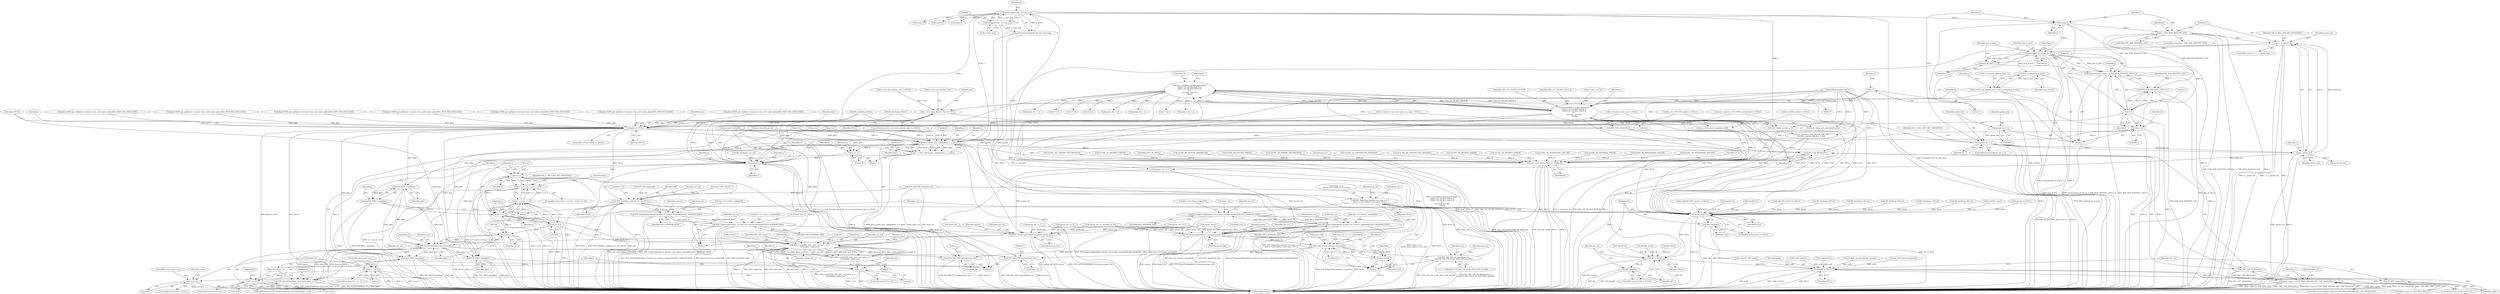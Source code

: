 digraph "0_openssl_ce325c60c74b0fa784f5872404b722e120e5cab0_0@API" {
"1000451" [label="(Call,memcpy(tmp_id_hint, p, i))"];
"1000422" [label="(Call,n2s(p,i))"];
"1000282" [label="(Call,p=(unsigned char *)s->init_msg)"];
"1000284" [label="(Call,(unsigned char *)s->init_msg)"];
"1000438" [label="(Call,i > n - param_len)"];
"1000426" [label="(Call,i > PSK_MAX_IDENTITY_LEN)"];
"1000440" [label="(Call,n - param_len)"];
"1000414" [label="(Call,param_len > n)"];
"1000410" [label="(Call,param_len = 2)"];
"1000182" [label="(Call,n=s->method->ssl_get_message(s,\n\t\tSSL3_ST_CR_KEY_EXCH_A,\n\t\tSSL3_ST_CR_KEY_EXCH_B,\n\t\t-1,\n\t\ts->max_cert_list,\n\t\t&ok))"];
"1000184" [label="(Call,s->method->ssl_get_message(s,\n\t\tSSL3_ST_CR_KEY_EXCH_A,\n\t\tSSL3_ST_CR_KEY_EXCH_B,\n\t\t-1,\n\t\ts->max_cert_list,\n\t\t&ok))"];
"1000128" [label="(MethodParameterIn,SSL *s)"];
"1000188" [label="(Call,-1)"];
"1000455" [label="(Call,memset(tmp_id_hint+i, 0, PSK_MAX_IDENTITY_LEN+1-i))"];
"1000456" [label="(Call,tmp_id_hint+i)"];
"1000462" [label="(Call,1-i)"];
"1000460" [label="(Call,PSK_MAX_IDENTITY_LEN+1-i)"];
"1000503" [label="(Call,p+=i)"];
"1001462" [label="(Call,tls12_check_peer_sigalg(&md, s, p, pkey))"];
"1001460" [label="(Call,rv = tls12_check_peer_sigalg(&md, s, p, pkey))"];
"1001469" [label="(Call,rv == -1)"];
"1001476" [label="(Call,rv == 0)"];
"1001486" [label="(Call,p += 2)"];
"1001505" [label="(Call,n2s(p,i))"];
"1001517" [label="(Call,i != n)"];
"1001516" [label="(Call,(i != n) || (n > j) || (n <= 0))"];
"1001521" [label="(Call,n > j)"];
"1001520" [label="(Call,(n > j) || (n <= 0))"];
"1001524" [label="(Call,n <= 0)"];
"1001626" [label="(Call,RSA_verify(NID_md5_sha1, md_buf, j, p, n,\n\t\t\t\t\t\t\t\tpkey->pkey.rsa))"];
"1001624" [label="(Call,i=RSA_verify(NID_md5_sha1, md_buf, j, p, n,\n\t\t\t\t\t\t\t\tpkey->pkey.rsa))"];
"1001638" [label="(Call,i < 0)"];
"1001650" [label="(Call,i == 0)"];
"1001703" [label="(Call,(int)n)"];
"1001699" [label="(Call,EVP_VerifyFinal(&md_ctx,p,(int)n,pkey))"];
"1001698" [label="(Call,EVP_VerifyFinal(&md_ctx,p,(int)n,pkey) <= 0)"];
"1001747" [label="(Call,EVP_PKEY_free(pkey))"];
"1001749" [label="(Call,EVP_MD_CTX_cleanup(&md_ctx))"];
"1001760" [label="(Call,EVP_PKEY_free(pkey))"];
"1001784" [label="(Call,EVP_MD_CTX_cleanup(&md_ctx))"];
"1001513" [label="(Call,EVP_PKEY_size(pkey))"];
"1001511" [label="(Call,j=EVP_PKEY_size(pkey))"];
"1001540" [label="(Call,SSL_USE_SIGALGS(s))"];
"1001539" [label="(Call,!SSL_USE_SIGALGS(s))"];
"1001533" [label="(Call,pkey->type == EVP_PKEY_RSA && !SSL_USE_SIGALGS(s))"];
"1001755" [label="(Call,ssl3_send_alert(s,SSL3_AL_FATAL,al))"];
"1000485" [label="(Call,BUF_strdup(tmp_id_hint))"];
"1000479" [label="(Call,s->ctx->psk_identity_hint = BUF_strdup(tmp_id_hint))"];
"1000488" [label="(Call,s->ctx->psk_identity_hint == NULL)"];
"1001442" [label="(Call,pkey != NULL)"];
"1001565" [label="(Call,EVP_DigestInit_ex(&md_ctx,(num == 2)\n\t\t\t\t\t?s->ctx->md5:s->ctx->sha1, NULL))"];
"1001583" [label="(Call,EVP_DigestUpdate(&md_ctx,&(s->s3->client_random[0]),SSL3_RANDOM_SIZE))"];
"1001595" [label="(Call,EVP_DigestUpdate(&md_ctx,&(s->s3->server_random[0]),SSL3_RANDOM_SIZE))"];
"1001607" [label="(Call,EVP_DigestUpdate(&md_ctx,param,param_len))"];
"1001612" [label="(Call,EVP_DigestFinal_ex(&md_ctx,q,&size))"];
"1001561" [label="(Call,EVP_MD_CTX_set_flags(&md_ctx,\n\t\t\t\t\tEVP_MD_CTX_FLAG_NON_FIPS_ALLOW))"];
"1001618" [label="(Call,q+=size)"];
"1001763" [label="(Call,rsa != NULL)"];
"1001766" [label="(Call,RSA_free(rsa))"];
"1001769" [label="(Call,dh != NULL)"];
"1001772" [label="(Call,DH_free(dh))"];
"1001779" [label="(Call,ecdh != NULL)"];
"1001782" [label="(Call,EC_KEY_free(ecdh))"];
"1001663" [label="(Call,EVP_VerifyInit_ex(&md_ctx, md, NULL))"];
"1001668" [label="(Call,EVP_VerifyUpdate(&md_ctx,&(s->s3->client_random[0]),SSL3_RANDOM_SIZE))"];
"1001680" [label="(Call,EVP_VerifyUpdate(&md_ctx,&(s->s3->server_random[0]),SSL3_RANDOM_SIZE))"];
"1001692" [label="(Call,EVP_VerifyUpdate(&md_ctx,param,param_len))"];
"1001707" [label="(Literal,0)"];
"1001682" [label="(Identifier,md_ctx)"];
"1001468" [label="(ControlStructure,if (rv == -1))"];
"1001679" [label="(Identifier,SSL3_RANDOM_SIZE)"];
"1000821" [label="(Call,n2s(p,i))"];
"1001773" [label="(Identifier,dh)"];
"1000186" [label="(Identifier,SSL3_ST_CR_KEY_EXCH_A)"];
"1000505" [label="(Identifier,i)"];
"1000182" [label="(Call,n=s->method->ssl_get_message(s,\n\t\tSSL3_ST_CR_KEY_EXCH_A,\n\t\tSSL3_ST_CR_KEY_EXCH_B,\n\t\t-1,\n\t\ts->max_cert_list,\n\t\t&ok))"];
"1001614" [label="(Identifier,md_ctx)"];
"1001486" [label="(Call,p += 2)"];
"1001469" [label="(Call,rv == -1)"];
"1001765" [label="(Identifier,NULL)"];
"1001445" [label="(Block,)"];
"1000791" [label="(Call,al=SSL_AD_UNEXPECTED_MESSAGE)"];
"1001460" [label="(Call,rv = tls12_check_peer_sigalg(&md, s, p, pkey))"];
"1001533" [label="(Call,pkey->type == EVP_PKEY_RSA && !SSL_USE_SIGALGS(s))"];
"1001585" [label="(Identifier,md_ctx)"];
"1001372" [label="(Call,pkey=X509_get_pubkey(s->session->sess_cert->peer_pkeys[SSL_PKEY_RSA_ENC].x509))"];
"1000426" [label="(Call,i > PSK_MAX_IDENTITY_LEN)"];
"1001668" [label="(Call,EVP_VerifyUpdate(&md_ctx,&(s->s3->client_random[0]),SSL3_RANDOM_SIZE))"];
"1001768" [label="(ControlStructure,if (dh != NULL))"];
"1001134" [label="(Call,pkey=X509_get_pubkey(s->session->sess_cert->peer_pkeys[SSL_PKEY_RSA_ENC].x509))"];
"1000507" [label="(Identifier,n)"];
"1001760" [label="(Call,EVP_PKEY_free(pkey))"];
"1001608" [label="(Call,&md_ctx)"];
"1000431" [label="(Identifier,al)"];
"1000955" [label="(Call,(dh=DH_new()) == NULL)"];
"1001702" [label="(Identifier,p)"];
"1000160" [label="(Call,*ecdh = NULL)"];
"1001748" [label="(Identifier,pkey)"];
"1000280" [label="(Call,param=p=(unsigned char *)s->init_msg)"];
"1000494" [label="(Identifier,NULL)"];
"1000191" [label="(Identifier,s)"];
"1001642" [label="(Call,al=SSL_AD_DECRYPT_ERROR)"];
"1001789" [label="(Literal,1)"];
"1001757" [label="(Identifier,SSL3_AL_FATAL)"];
"1000488" [label="(Call,s->ctx->psk_identity_hint == NULL)"];
"1001703" [label="(Call,(int)n)"];
"1001176" [label="(Call,dh=NULL)"];
"1001626" [label="(Call,RSA_verify(NID_md5_sha1, md_buf, j, p, n,\n\t\t\t\t\t\t\t\tpkey->pkey.rsa))"];
"1000464" [label="(Identifier,i)"];
"1001762" [label="(ControlStructure,if (rsa != NULL))"];
"1000895" [label="(Call,BN_bin2bn(p,i,rsa->e))"];
"1001637" [label="(ControlStructure,if (i < 0))"];
"1001583" [label="(Call,EVP_DigestUpdate(&md_ctx,&(s->s3->client_random[0]),SSL3_RANDOM_SIZE))"];
"1000451" [label="(Call,memcpy(tmp_id_hint, p, i))"];
"1000187" [label="(Identifier,SSL3_ST_CR_KEY_EXCH_B)"];
"1001691" [label="(Identifier,SSL3_RANDOM_SIZE)"];
"1000631" [label="(Call,(unsigned int)(p[0]))"];
"1001523" [label="(Identifier,j)"];
"1001532" [label="(ControlStructure,if (pkey->type == EVP_PKEY_RSA && !SSL_USE_SIGALGS(s)))"];
"1001722" [label="(Identifier,alg_a)"];
"1001655" [label="(Identifier,al)"];
"1001606" [label="(Identifier,SSL3_RANDOM_SIZE)"];
"1001783" [label="(Identifier,ecdh)"];
"1001566" [label="(Call,&md_ctx)"];
"1001732" [label="(Call,ssl3_check_cert_and_algorithm(s))"];
"1001545" [label="(Call,j=0)"];
"1001607" [label="(Call,EVP_DigestUpdate(&md_ctx,param,param_len))"];
"1001463" [label="(Call,&md)"];
"1001189" [label="(Call,al=SSL_AD_ILLEGAL_PARAMETER)"];
"1001542" [label="(Block,)"];
"1001509" [label="(Identifier,n)"];
"1000449" [label="(Identifier,param_len)"];
"1001567" [label="(Identifier,md_ctx)"];
"1001584" [label="(Call,&md_ctx)"];
"1001484" [label="(Call,EVP_MD_name(md))"];
"1001758" [label="(Identifier,al)"];
"1001515" [label="(ControlStructure,if ((i != n) || (n > j) || (n <= 0)))"];
"1000401" [label="(Call,al=SSL_AD_DECODE_ERROR)"];
"1000453" [label="(Identifier,p)"];
"1000457" [label="(Identifier,tmp_id_hint)"];
"1001098" [label="(Call,BN_bin2bn(p,i,NULL))"];
"1000720" [label="(Call,p+=i)"];
"1001699" [label="(Call,EVP_VerifyFinal(&md_ctx,p,(int)n,pkey))"];
"1001471" [label="(Call,-1)"];
"1001778" [label="(ControlStructure,if (ecdh != NULL))"];
"1000813" [label="(Call,param_len > n)"];
"1000977" [label="(Call,n2s(p,i))"];
"1000419" [label="(Identifier,SSL_F_SSL3_GET_KEY_EXCHANGE)"];
"1000711" [label="(Call,BN_bin2bn(p,i,NULL))"];
"1001448" [label="(Identifier,s)"];
"1001519" [label="(Identifier,n)"];
"1000440" [label="(Call,n - param_len)"];
"1000799" [label="(Call,(rsa=RSA_new()) == NULL)"];
"1001781" [label="(Identifier,NULL)"];
"1001594" [label="(Identifier,SSL3_RANDOM_SIZE)"];
"1001536" [label="(Identifier,pkey)"];
"1001560" [label="(Block,)"];
"1001771" [label="(Identifier,NULL)"];
"1000193" [label="(Call,&ok)"];
"1001518" [label="(Identifier,i)"];
"1001301" [label="(Call,al=SSL_AD_EXPORT_RESTRICTION)"];
"1001598" [label="(Call,&(s->s3->server_random[0]))"];
"1000415" [label="(Identifier,param_len)"];
"1001546" [label="(Identifier,j)"];
"1001663" [label="(Call,EVP_VerifyInit_ex(&md_ctx, md, NULL))"];
"1001629" [label="(Identifier,j)"];
"1001775" [label="(Identifier,bn_ctx)"];
"1000603" [label="(Call,BN_bin2bn(p,i,NULL))"];
"1000413" [label="(ControlStructure,if (param_len > n))"];
"1001562" [label="(Call,&md_ctx)"];
"1001639" [label="(Identifier,i)"];
"1001759" [label="(JumpTarget,err:)"];
"1001525" [label="(Identifier,n)"];
"1001107" [label="(Call,p+=i)"];
"1000886" [label="(Call,param_len += i)"];
"1001548" [label="(Call,q=md_buf)"];
"1001434" [label="(Call,al=SSL_AD_UNEXPECTED_MESSAGE)"];
"1001505" [label="(Call,n2s(p,i))"];
"1001480" [label="(ControlStructure,goto f_err;)"];
"1000491" [label="(Identifier,s)"];
"1001612" [label="(Call,EVP_DigestFinal_ex(&md_ctx,q,&size))"];
"1000489" [label="(Call,s->ctx->psk_identity_hint)"];
"1001521" [label="(Call,n > j)"];
"1000462" [label="(Call,1-i)"];
"1000480" [label="(Call,s->ctx->psk_identity_hint)"];
"1001000" [label="(Call,BN_bin2bn(p,i,NULL))"];
"1000414" [label="(Call,param_len > n)"];
"1001696" [label="(Identifier,param_len)"];
"1001049" [label="(Call,BN_bin2bn(p,i,NULL))"];
"1001417" [label="(Call,ecdh=NULL)"];
"1000497" [label="(Identifier,al)"];
"1000428" [label="(Identifier,PSK_MAX_IDENTITY_LEN)"];
"1001625" [label="(Identifier,i)"];
"1001465" [label="(Identifier,s)"];
"1000387" [label="(Call,param_len=0)"];
"1000552" [label="(Call,BN_bin2bn(p,i,NULL))"];
"1000459" [label="(Literal,0)"];
"1001229" [label="(Call,tls1_check_curve(s, p, 3))"];
"1001467" [label="(Identifier,pkey)"];
"1000411" [label="(Identifier,param_len)"];
"1001524" [label="(Call,n <= 0)"];
"1000700" [label="(Call,param_len += i)"];
"1001506" [label="(Identifier,p)"];
"1000283" [label="(Identifier,p)"];
"1000188" [label="(Call,-1)"];
"1001466" [label="(Identifier,p)"];
"1000156" [label="(Call,*dh=NULL)"];
"1000461" [label="(Identifier,PSK_MAX_IDENTITY_LEN)"];
"1000458" [label="(Identifier,i)"];
"1001541" [label="(Identifier,s)"];
"1001710" [label="(Identifier,al)"];
"1001763" [label="(Call,rsa != NULL)"];
"1001618" [label="(Call,q+=size)"];
"1001785" [label="(Call,&md_ctx)"];
"1000234" [label="(Call,al = SSL_AD_UNEXPECTED_MESSAGE)"];
"1001568" [label="(Call,(num == 2)\n\t\t\t\t\t?s->ctx->md5:s->ctx->sha1)"];
"1001271" [label="(Call,EC_KEY_set_group(ecdh, ngroup))"];
"1000184" [label="(Call,s->method->ssl_get_message(s,\n\t\tSSL3_ST_CR_KEY_EXCH_A,\n\t\tSSL3_ST_CR_KEY_EXCH_B,\n\t\t-1,\n\t\ts->max_cert_list,\n\t\t&ok))"];
"1000527" [label="(Call,n2s(p,i))"];
"1001628" [label="(Identifier,md_buf)"];
"1001700" [label="(Call,&md_ctx)"];
"1001482" [label="(Identifier,stderr)"];
"1000760" [label="(Call,pkey=X509_get_pubkey(s->session->sess_cert->peer_pkeys[SSL_PKEY_DSA_SIGN].x509))"];
"1001442" [label="(Call,pkey != NULL)"];
"1000445" [label="(Identifier,SSL_F_SSL3_GET_KEY_EXCHANGE)"];
"1000504" [label="(Identifier,p)"];
"1001782" [label="(Call,EC_KEY_free(ecdh))"];
"1001517" [label="(Call,i != n)"];
"1000455" [label="(Call,memset(tmp_id_hint+i, 0, PSK_MAX_IDENTITY_LEN+1-i))"];
"1001650" [label="(Call,i == 0)"];
"1001529" [label="(Identifier,SSL_F_SSL3_GET_KEY_EXCHANGE)"];
"1001666" [label="(Identifier,md)"];
"1000412" [label="(Literal,2)"];
"1001681" [label="(Call,&md_ctx)"];
"1000956" [label="(Call,dh=DH_new())"];
"1001669" [label="(Call,&md_ctx)"];
"1001520" [label="(Call,(n > j) || (n <= 0))"];
"1000437" [label="(ControlStructure,if (i > n - param_len))"];
"1001694" [label="(Identifier,md_ctx)"];
"1001444" [label="(Identifier,NULL)"];
"1001490" [label="(Identifier,n)"];
"1000660" [label="(Call,BN_bin2bn(p,i,NULL))"];
"1001539" [label="(Call,!SSL_USE_SIGALGS(s))"];
"1001750" [label="(Call,&md_ctx)"];
"1001767" [label="(Identifier,rsa)"];
"1001693" [label="(Call,&md_ctx)"];
"1001443" [label="(Identifier,pkey)"];
"1001772" [label="(Call,DH_free(dh))"];
"1001761" [label="(Identifier,pkey)"];
"1000282" [label="(Call,p=(unsigned char *)s->init_msg)"];
"1000463" [label="(Literal,1)"];
"1000129" [label="(Block,)"];
"1001362" [label="(Call,p+=encoded_pt_len)"];
"1001473" [label="(ControlStructure,goto err;)"];
"1001662" [label="(Block,)"];
"1001313" [label="(Call,(srvr_ecpoint = EC_POINT_new(group)) == NULL)"];
"1001356" [label="(Call,param_len += encoded_pt_len)"];
"1001739" [label="(Call,n != 0)"];
"1001478" [label="(Literal,0)"];
"1001667" [label="(Identifier,NULL)"];
"1001452" [label="(Call,2 > n)"];
"1001695" [label="(Identifier,param)"];
"1001619" [label="(Identifier,q)"];
"1000469" [label="(Identifier,s)"];
"1001770" [label="(Identifier,dh)"];
"1001747" [label="(Call,EVP_PKEY_free(pkey))"];
"1000466" [label="(Call,s->ctx->psk_identity_hint != NULL)"];
"1001755" [label="(Call,ssl3_send_alert(s,SSL3_AL_FATAL,al))"];
"1000190" [label="(Call,s->max_cert_list)"];
"1001622" [label="(Identifier,j)"];
"1000506" [label="(Call,n-=param_len)"];
"1001769" [label="(Call,dh != NULL)"];
"1001595" [label="(Call,EVP_DigestUpdate(&md_ctx,&(s->s3->server_random[0]),SSL3_RANDOM_SIZE))"];
"1000800" [label="(Call,rsa=RSA_new())"];
"1000485" [label="(Call,BUF_strdup(tmp_id_hint))"];
"1000183" [label="(Identifier,n)"];
"1000427" [label="(Identifier,i)"];
"1001511" [label="(Call,j=EVP_PKEY_size(pkey))"];
"1001153" [label="(Call,pkey=X509_get_pubkey(s->session->sess_cert->peer_pkeys[SSL_PKEY_DSA_SIGN].x509))"];
"1000728" [label="(Call,srp_verify_server_param(s, &al))"];
"1001640" [label="(Literal,0)"];
"1000448" [label="(Call,param_len += i)"];
"1000199" [label="(Call,(int)n)"];
"1001698" [label="(Call,EVP_VerifyFinal(&md_ctx,p,(int)n,pkey) <= 0)"];
"1001665" [label="(Identifier,md_ctx)"];
"1001683" [label="(Call,&(s->s3->server_random[0]))"];
"1001643" [label="(Identifier,al)"];
"1000519" [label="(Call,param_len > n)"];
"1001261" [label="(Call,ngroup == NULL)"];
"1001670" [label="(Identifier,md_ctx)"];
"1000284" [label="(Call,(unsigned char *)s->init_msg)"];
"1001514" [label="(Identifier,pkey)"];
"1000487" [label="(ControlStructure,if (s->ctx->psk_identity_hint == NULL))"];
"1001654" [label="(Call,al=SSL_AD_DECRYPT_ERROR)"];
"1001709" [label="(Call,al=SSL_AD_DECRYPT_ERROR)"];
"1000916" [label="(Call,pkey=X509_get_pubkey(s->session->sess_cert->peer_pkeys[SSL_PKEY_RSA_ENC].x509))"];
"1000425" [label="(ControlStructure,if (i > PSK_MAX_IDENTITY_LEN))"];
"1000439" [label="(Identifier,i)"];
"1000442" [label="(Identifier,param_len)"];
"1001447" [label="(Call,SSL_USE_SIGALGS(s))"];
"1001219" [label="(Call,param_len > n)"];
"1001631" [label="(Identifier,n)"];
"1001508" [label="(Call,n-=2)"];
"1001497" [label="(Call,2 > n)"];
"1001613" [label="(Call,&md_ctx)"];
"1001609" [label="(Identifier,md_ctx)"];
"1001123" [label="(Call,al=SSL_AD_HANDSHAKE_FAILURE)"];
"1001565" [label="(Call,EVP_DigestInit_ex(&md_ctx,(num == 2)\n\t\t\t\t\t?s->ctx->md5:s->ctx->sha1, NULL))"];
"1000454" [label="(Identifier,i)"];
"1001784" [label="(Call,EVP_MD_CTX_cleanup(&md_ctx))"];
"1001597" [label="(Identifier,md_ctx)"];
"1000423" [label="(Identifier,p)"];
"1001487" [label="(Identifier,p)"];
"1001561" [label="(Call,EVP_MD_CTX_set_flags(&md_ctx,\n\t\t\t\t\tEVP_MD_CTX_FLAG_NON_FIPS_ALLOW))"];
"1001534" [label="(Call,pkey->type == EVP_PKEY_RSA)"];
"1001632" [label="(Call,pkey->pkey.rsa)"];
"1001449" [label="(Block,)"];
"1001493" [label="(Call,md = EVP_sha1())"];
"1001115" [label="(Call,ssl_security(s, SSL_SECOP_TMP_DH,\n\t\t\t\t\t\tDH_security_bits(dh), 0, dh))"];
"1000424" [label="(Identifier,i)"];
"1001249" [label="(Call,al=SSL_AD_INTERNAL_ERROR)"];
"1000408" [label="(Block,)"];
"1000189" [label="(Literal,1)"];
"1001615" [label="(Identifier,q)"];
"1001284" [label="(Call,EC_KEY_get0_group(ecdh))"];
"1000290" [label="(Call,s->session->sess_cert != NULL)"];
"1001620" [label="(Identifier,size)"];
"1001706" [label="(Identifier,pkey)"];
"1001651" [label="(Identifier,i)"];
"1001786" [label="(Identifier,md_ctx)"];
"1001611" [label="(Identifier,param_len)"];
"1001522" [label="(Identifier,n)"];
"1001649" [label="(ControlStructure,if (i == 0))"];
"1001319" [label="(Call,(bn_ctx = BN_CTX_new()) == NULL)"];
"1000410" [label="(Call,param_len = 2)"];
"1001621" [label="(Call,j+=size)"];
"1001753" [label="(Literal,1)"];
"1001488" [label="(Literal,2)"];
"1001526" [label="(Literal,0)"];
"1001512" [label="(Identifier,j)"];
"1001441" [label="(ControlStructure,if (pkey != NULL))"];
"1001627" [label="(Identifier,NID_md5_sha1)"];
"1001205" [label="(Call,(ecdh=EC_KEY_new()) == NULL)"];
"1001624" [label="(Call,i=RSA_verify(NID_md5_sha1, md_buf, j, p, n,\n\t\t\t\t\t\t\t\tpkey->pkey.rsa))"];
"1001564" [label="(Identifier,EVP_MD_CTX_FLAG_NON_FIPS_ALLOW)"];
"1001630" [label="(Identifier,p)"];
"1001540" [label="(Call,SSL_USE_SIGALGS(s))"];
"1001596" [label="(Call,&md_ctx)"];
"1001790" [label="(MethodReturn,int)"];
"1001206" [label="(Call,ecdh=EC_KEY_new())"];
"1000422" [label="(Call,n2s(p,i))"];
"1000286" [label="(Call,s->init_msg)"];
"1000460" [label="(Call,PSK_MAX_IDENTITY_LEN+1-i)"];
"1001507" [label="(Identifier,i)"];
"1000185" [label="(Identifier,s)"];
"1001671" [label="(Call,&(s->s3->client_random[0]))"];
"1001638" [label="(Call,i < 0)"];
"1000945" [label="(Call,rsa=NULL)"];
"1001749" [label="(Call,EVP_MD_CTX_cleanup(&md_ctx))"];
"1000416" [label="(Identifier,n)"];
"1000503" [label="(Call,p+=i)"];
"1001705" [label="(Identifier,n)"];
"1001780" [label="(Identifier,ecdh)"];
"1000479" [label="(Call,s->ctx->psk_identity_hint = BUF_strdup(tmp_id_hint))"];
"1001701" [label="(Identifier,md_ctx)"];
"1000496" [label="(Call,al=SSL_AD_HANDSHAKE_FAILURE)"];
"1000741" [label="(Call,pkey=X509_get_pubkey(s->session->sess_cert->peer_pkeys[SSL_PKEY_RSA_ENC].x509))"];
"1001652" [label="(Literal,0)"];
"1001462" [label="(Call,tls12_check_peer_sigalg(&md, s, p, pkey))"];
"1000441" [label="(Identifier,n)"];
"1000152" [label="(Call,*rsa=NULL)"];
"1001089" [label="(Call,param_len += i)"];
"1001697" [label="(ControlStructure,if (EVP_VerifyFinal(&md_ctx,p,(int)n,pkey) <= 0))"];
"1001582" [label="(Identifier,NULL)"];
"1001692" [label="(Call,EVP_VerifyUpdate(&md_ctx,param,param_len))"];
"1001470" [label="(Identifier,rv)"];
"1001751" [label="(Identifier,md_ctx)"];
"1000456" [label="(Call,tmp_id_hint+i)"];
"1000452" [label="(Identifier,tmp_id_hint)"];
"1000906" [label="(Call,p+=i)"];
"1001764" [label="(Identifier,rsa)"];
"1001586" [label="(Call,&(s->s3->client_random[0]))"];
"1001779" [label="(Call,ecdh != NULL)"];
"1001513" [label="(Call,EVP_PKEY_size(pkey))"];
"1000430" [label="(Call,al=SSL_AD_HANDSHAKE_FAILURE)"];
"1001475" [label="(ControlStructure,if (rv == 0))"];
"1000128" [label="(MethodParameterIn,SSL *s)"];
"1001766" [label="(Call,RSA_free(rsa))"];
"1000179" [label="(Call,EVP_MD_CTX_init(&md_ctx))"];
"1001477" [label="(Identifier,rv)"];
"1000969" [label="(Call,param_len > n)"];
"1000144" [label="(Call,*pkey=NULL)"];
"1001461" [label="(Identifier,rv)"];
"1001610" [label="(Identifier,param)"];
"1000486" [label="(Identifier,tmp_id_hint)"];
"1001476" [label="(Call,rv == 0)"];
"1001680" [label="(Call,EVP_VerifyUpdate(&md_ctx,&(s->s3->server_random[0]),SSL3_RANDOM_SIZE))"];
"1000197" [label="(Identifier,ok)"];
"1001756" [label="(Identifier,s)"];
"1001391" [label="(Call,pkey=X509_get_pubkey(s->session->sess_cert->peer_pkeys[SSL_PKEY_ECC].x509))"];
"1000299" [label="(Call,s->session->sess_cert->peer_rsa_tmp != NULL)"];
"1001664" [label="(Call,&md_ctx)"];
"1000438" [label="(Call,i > n - param_len)"];
"1001516" [label="(Call,(i != n) || (n > j) || (n <= 0))"];
"1001616" [label="(Call,&size)"];
"1000451" -> "1000408"  [label="AST: "];
"1000451" -> "1000454"  [label="CFG: "];
"1000452" -> "1000451"  [label="AST: "];
"1000453" -> "1000451"  [label="AST: "];
"1000454" -> "1000451"  [label="AST: "];
"1000457" -> "1000451"  [label="CFG: "];
"1000451" -> "1001790"  [label="DDG: p"];
"1000451" -> "1001790"  [label="DDG: memcpy(tmp_id_hint, p, i)"];
"1000422" -> "1000451"  [label="DDG: p"];
"1000438" -> "1000451"  [label="DDG: i"];
"1000451" -> "1000455"  [label="DDG: tmp_id_hint"];
"1000451" -> "1000455"  [label="DDG: i"];
"1000451" -> "1000456"  [label="DDG: tmp_id_hint"];
"1000451" -> "1000456"  [label="DDG: i"];
"1000451" -> "1000462"  [label="DDG: i"];
"1000451" -> "1000485"  [label="DDG: tmp_id_hint"];
"1000451" -> "1000503"  [label="DDG: p"];
"1000422" -> "1000408"  [label="AST: "];
"1000422" -> "1000424"  [label="CFG: "];
"1000423" -> "1000422"  [label="AST: "];
"1000424" -> "1000422"  [label="AST: "];
"1000427" -> "1000422"  [label="CFG: "];
"1000422" -> "1001790"  [label="DDG: p"];
"1000422" -> "1001790"  [label="DDG: n2s(p,i)"];
"1000282" -> "1000422"  [label="DDG: p"];
"1000422" -> "1000426"  [label="DDG: i"];
"1000282" -> "1000280"  [label="AST: "];
"1000282" -> "1000284"  [label="CFG: "];
"1000283" -> "1000282"  [label="AST: "];
"1000284" -> "1000282"  [label="AST: "];
"1000280" -> "1000282"  [label="CFG: "];
"1000282" -> "1001790"  [label="DDG: (unsigned char *)s->init_msg"];
"1000282" -> "1001790"  [label="DDG: p"];
"1000282" -> "1000280"  [label="DDG: p"];
"1000284" -> "1000282"  [label="DDG: s->init_msg"];
"1000282" -> "1000527"  [label="DDG: p"];
"1000282" -> "1000821"  [label="DDG: p"];
"1000282" -> "1000977"  [label="DDG: p"];
"1000282" -> "1001229"  [label="DDG: p"];
"1000282" -> "1001462"  [label="DDG: p"];
"1000282" -> "1001505"  [label="DDG: p"];
"1000284" -> "1000286"  [label="CFG: "];
"1000285" -> "1000284"  [label="AST: "];
"1000286" -> "1000284"  [label="AST: "];
"1000284" -> "1001790"  [label="DDG: s->init_msg"];
"1000284" -> "1000280"  [label="DDG: s->init_msg"];
"1000438" -> "1000437"  [label="AST: "];
"1000438" -> "1000440"  [label="CFG: "];
"1000439" -> "1000438"  [label="AST: "];
"1000440" -> "1000438"  [label="AST: "];
"1000445" -> "1000438"  [label="CFG: "];
"1000449" -> "1000438"  [label="CFG: "];
"1000438" -> "1001790"  [label="DDG: n - param_len"];
"1000438" -> "1001790"  [label="DDG: i > n - param_len"];
"1000438" -> "1001790"  [label="DDG: i"];
"1000426" -> "1000438"  [label="DDG: i"];
"1000440" -> "1000438"  [label="DDG: n"];
"1000440" -> "1000438"  [label="DDG: param_len"];
"1000438" -> "1000448"  [label="DDG: i"];
"1000426" -> "1000425"  [label="AST: "];
"1000426" -> "1000428"  [label="CFG: "];
"1000427" -> "1000426"  [label="AST: "];
"1000428" -> "1000426"  [label="AST: "];
"1000431" -> "1000426"  [label="CFG: "];
"1000439" -> "1000426"  [label="CFG: "];
"1000426" -> "1001790"  [label="DDG: PSK_MAX_IDENTITY_LEN"];
"1000426" -> "1001790"  [label="DDG: i"];
"1000426" -> "1001790"  [label="DDG: i > PSK_MAX_IDENTITY_LEN"];
"1000426" -> "1000455"  [label="DDG: PSK_MAX_IDENTITY_LEN"];
"1000426" -> "1000460"  [label="DDG: PSK_MAX_IDENTITY_LEN"];
"1000440" -> "1000442"  [label="CFG: "];
"1000441" -> "1000440"  [label="AST: "];
"1000442" -> "1000440"  [label="AST: "];
"1000440" -> "1001790"  [label="DDG: param_len"];
"1000440" -> "1001790"  [label="DDG: n"];
"1000414" -> "1000440"  [label="DDG: n"];
"1000414" -> "1000440"  [label="DDG: param_len"];
"1000440" -> "1000448"  [label="DDG: param_len"];
"1000440" -> "1000506"  [label="DDG: n"];
"1000414" -> "1000413"  [label="AST: "];
"1000414" -> "1000416"  [label="CFG: "];
"1000415" -> "1000414"  [label="AST: "];
"1000416" -> "1000414"  [label="AST: "];
"1000419" -> "1000414"  [label="CFG: "];
"1000423" -> "1000414"  [label="CFG: "];
"1000414" -> "1001790"  [label="DDG: param_len > n"];
"1000414" -> "1001790"  [label="DDG: n"];
"1000414" -> "1001790"  [label="DDG: param_len"];
"1000410" -> "1000414"  [label="DDG: param_len"];
"1000182" -> "1000414"  [label="DDG: n"];
"1000410" -> "1000408"  [label="AST: "];
"1000410" -> "1000412"  [label="CFG: "];
"1000411" -> "1000410"  [label="AST: "];
"1000412" -> "1000410"  [label="AST: "];
"1000415" -> "1000410"  [label="CFG: "];
"1000182" -> "1000129"  [label="AST: "];
"1000182" -> "1000184"  [label="CFG: "];
"1000183" -> "1000182"  [label="AST: "];
"1000184" -> "1000182"  [label="AST: "];
"1000197" -> "1000182"  [label="CFG: "];
"1000182" -> "1001790"  [label="DDG: s->method->ssl_get_message(s,\n\t\tSSL3_ST_CR_KEY_EXCH_A,\n\t\tSSL3_ST_CR_KEY_EXCH_B,\n\t\t-1,\n\t\ts->max_cert_list,\n\t\t&ok)"];
"1000182" -> "1001790"  [label="DDG: n"];
"1000184" -> "1000182"  [label="DDG: SSL3_ST_CR_KEY_EXCH_B"];
"1000184" -> "1000182"  [label="DDG: SSL3_ST_CR_KEY_EXCH_A"];
"1000184" -> "1000182"  [label="DDG: s"];
"1000184" -> "1000182"  [label="DDG: -1"];
"1000184" -> "1000182"  [label="DDG: s->max_cert_list"];
"1000184" -> "1000182"  [label="DDG: &ok"];
"1000182" -> "1000199"  [label="DDG: n"];
"1000182" -> "1000519"  [label="DDG: n"];
"1000182" -> "1000813"  [label="DDG: n"];
"1000182" -> "1000969"  [label="DDG: n"];
"1000182" -> "1001219"  [label="DDG: n"];
"1000182" -> "1001452"  [label="DDG: n"];
"1000182" -> "1001497"  [label="DDG: n"];
"1000182" -> "1001739"  [label="DDG: n"];
"1000184" -> "1000193"  [label="CFG: "];
"1000185" -> "1000184"  [label="AST: "];
"1000186" -> "1000184"  [label="AST: "];
"1000187" -> "1000184"  [label="AST: "];
"1000188" -> "1000184"  [label="AST: "];
"1000190" -> "1000184"  [label="AST: "];
"1000193" -> "1000184"  [label="AST: "];
"1000184" -> "1001790"  [label="DDG: -1"];
"1000184" -> "1001790"  [label="DDG: SSL3_ST_CR_KEY_EXCH_A"];
"1000184" -> "1001790"  [label="DDG: SSL3_ST_CR_KEY_EXCH_B"];
"1000184" -> "1001790"  [label="DDG: s"];
"1000184" -> "1001790"  [label="DDG: s->max_cert_list"];
"1000184" -> "1001790"  [label="DDG: &ok"];
"1000128" -> "1000184"  [label="DDG: s"];
"1000188" -> "1000184"  [label="DDG: 1"];
"1000184" -> "1000728"  [label="DDG: s"];
"1000184" -> "1001115"  [label="DDG: s"];
"1000184" -> "1001229"  [label="DDG: s"];
"1000184" -> "1001447"  [label="DDG: s"];
"1000184" -> "1001732"  [label="DDG: s"];
"1000184" -> "1001755"  [label="DDG: s"];
"1000128" -> "1000127"  [label="AST: "];
"1000128" -> "1001790"  [label="DDG: s"];
"1000128" -> "1000728"  [label="DDG: s"];
"1000128" -> "1001115"  [label="DDG: s"];
"1000128" -> "1001229"  [label="DDG: s"];
"1000128" -> "1001447"  [label="DDG: s"];
"1000128" -> "1001462"  [label="DDG: s"];
"1000128" -> "1001540"  [label="DDG: s"];
"1000128" -> "1001732"  [label="DDG: s"];
"1000128" -> "1001755"  [label="DDG: s"];
"1000188" -> "1000189"  [label="CFG: "];
"1000189" -> "1000188"  [label="AST: "];
"1000191" -> "1000188"  [label="CFG: "];
"1000455" -> "1000408"  [label="AST: "];
"1000455" -> "1000460"  [label="CFG: "];
"1000456" -> "1000455"  [label="AST: "];
"1000459" -> "1000455"  [label="AST: "];
"1000460" -> "1000455"  [label="AST: "];
"1000469" -> "1000455"  [label="CFG: "];
"1000455" -> "1001790"  [label="DDG: memset(tmp_id_hint+i, 0, PSK_MAX_IDENTITY_LEN+1-i)"];
"1000455" -> "1001790"  [label="DDG: PSK_MAX_IDENTITY_LEN+1-i"];
"1000455" -> "1001790"  [label="DDG: tmp_id_hint+i"];
"1000462" -> "1000455"  [label="DDG: 1"];
"1000462" -> "1000455"  [label="DDG: i"];
"1000456" -> "1000458"  [label="CFG: "];
"1000457" -> "1000456"  [label="AST: "];
"1000458" -> "1000456"  [label="AST: "];
"1000459" -> "1000456"  [label="CFG: "];
"1000462" -> "1000460"  [label="AST: "];
"1000462" -> "1000464"  [label="CFG: "];
"1000463" -> "1000462"  [label="AST: "];
"1000464" -> "1000462"  [label="AST: "];
"1000460" -> "1000462"  [label="CFG: "];
"1000462" -> "1001790"  [label="DDG: i"];
"1000462" -> "1000460"  [label="DDG: 1"];
"1000462" -> "1000460"  [label="DDG: i"];
"1000462" -> "1000503"  [label="DDG: i"];
"1000462" -> "1001505"  [label="DDG: i"];
"1000461" -> "1000460"  [label="AST: "];
"1000460" -> "1001790"  [label="DDG: PSK_MAX_IDENTITY_LEN"];
"1000460" -> "1001790"  [label="DDG: 1-i"];
"1000503" -> "1000408"  [label="AST: "];
"1000503" -> "1000505"  [label="CFG: "];
"1000504" -> "1000503"  [label="AST: "];
"1000505" -> "1000503"  [label="AST: "];
"1000507" -> "1000503"  [label="CFG: "];
"1000503" -> "1001790"  [label="DDG: i"];
"1000503" -> "1001790"  [label="DDG: p"];
"1000503" -> "1001462"  [label="DDG: p"];
"1000503" -> "1001505"  [label="DDG: p"];
"1001462" -> "1001460"  [label="AST: "];
"1001462" -> "1001467"  [label="CFG: "];
"1001463" -> "1001462"  [label="AST: "];
"1001465" -> "1001462"  [label="AST: "];
"1001466" -> "1001462"  [label="AST: "];
"1001467" -> "1001462"  [label="AST: "];
"1001460" -> "1001462"  [label="CFG: "];
"1001462" -> "1001790"  [label="DDG: &md"];
"1001462" -> "1001790"  [label="DDG: p"];
"1001462" -> "1001790"  [label="DDG: s"];
"1001462" -> "1001460"  [label="DDG: &md"];
"1001462" -> "1001460"  [label="DDG: s"];
"1001462" -> "1001460"  [label="DDG: p"];
"1001462" -> "1001460"  [label="DDG: pkey"];
"1001447" -> "1001462"  [label="DDG: s"];
"1001107" -> "1001462"  [label="DDG: p"];
"1000631" -> "1001462"  [label="DDG: p[0]"];
"1000906" -> "1001462"  [label="DDG: p"];
"1000720" -> "1001462"  [label="DDG: p"];
"1001362" -> "1001462"  [label="DDG: p"];
"1001442" -> "1001462"  [label="DDG: pkey"];
"1001462" -> "1001486"  [label="DDG: p"];
"1001462" -> "1001513"  [label="DDG: pkey"];
"1001462" -> "1001540"  [label="DDG: s"];
"1001462" -> "1001755"  [label="DDG: s"];
"1001462" -> "1001760"  [label="DDG: pkey"];
"1001460" -> "1001449"  [label="AST: "];
"1001461" -> "1001460"  [label="AST: "];
"1001470" -> "1001460"  [label="CFG: "];
"1001460" -> "1001790"  [label="DDG: tls12_check_peer_sigalg(&md, s, p, pkey)"];
"1001460" -> "1001469"  [label="DDG: rv"];
"1001469" -> "1001468"  [label="AST: "];
"1001469" -> "1001471"  [label="CFG: "];
"1001470" -> "1001469"  [label="AST: "];
"1001471" -> "1001469"  [label="AST: "];
"1001473" -> "1001469"  [label="CFG: "];
"1001477" -> "1001469"  [label="CFG: "];
"1001469" -> "1001790"  [label="DDG: rv == -1"];
"1001469" -> "1001790"  [label="DDG: -1"];
"1001469" -> "1001790"  [label="DDG: rv"];
"1001471" -> "1001469"  [label="DDG: 1"];
"1001469" -> "1001476"  [label="DDG: rv"];
"1001476" -> "1001475"  [label="AST: "];
"1001476" -> "1001478"  [label="CFG: "];
"1001477" -> "1001476"  [label="AST: "];
"1001478" -> "1001476"  [label="AST: "];
"1001480" -> "1001476"  [label="CFG: "];
"1001482" -> "1001476"  [label="CFG: "];
"1001476" -> "1001790"  [label="DDG: rv == 0"];
"1001476" -> "1001790"  [label="DDG: rv"];
"1001486" -> "1001449"  [label="AST: "];
"1001486" -> "1001488"  [label="CFG: "];
"1001487" -> "1001486"  [label="AST: "];
"1001488" -> "1001486"  [label="AST: "];
"1001490" -> "1001486"  [label="CFG: "];
"1001486" -> "1001790"  [label="DDG: p"];
"1000631" -> "1001486"  [label="DDG: p[0]"];
"1001486" -> "1001505"  [label="DDG: p"];
"1001505" -> "1001445"  [label="AST: "];
"1001505" -> "1001507"  [label="CFG: "];
"1001506" -> "1001505"  [label="AST: "];
"1001507" -> "1001505"  [label="AST: "];
"1001509" -> "1001505"  [label="CFG: "];
"1001505" -> "1001790"  [label="DDG: p"];
"1001505" -> "1001790"  [label="DDG: n2s(p,i)"];
"1001107" -> "1001505"  [label="DDG: p"];
"1000631" -> "1001505"  [label="DDG: p[0]"];
"1000906" -> "1001505"  [label="DDG: p"];
"1000720" -> "1001505"  [label="DDG: p"];
"1001362" -> "1001505"  [label="DDG: p"];
"1001098" -> "1001505"  [label="DDG: i"];
"1000895" -> "1001505"  [label="DDG: i"];
"1000711" -> "1001505"  [label="DDG: i"];
"1001505" -> "1001517"  [label="DDG: i"];
"1001505" -> "1001626"  [label="DDG: p"];
"1001505" -> "1001699"  [label="DDG: p"];
"1001517" -> "1001516"  [label="AST: "];
"1001517" -> "1001519"  [label="CFG: "];
"1001518" -> "1001517"  [label="AST: "];
"1001519" -> "1001517"  [label="AST: "];
"1001522" -> "1001517"  [label="CFG: "];
"1001516" -> "1001517"  [label="CFG: "];
"1001517" -> "1001790"  [label="DDG: n"];
"1001517" -> "1001790"  [label="DDG: i"];
"1001517" -> "1001516"  [label="DDG: i"];
"1001517" -> "1001516"  [label="DDG: n"];
"1001508" -> "1001517"  [label="DDG: n"];
"1001517" -> "1001521"  [label="DDG: n"];
"1001517" -> "1001626"  [label="DDG: n"];
"1001517" -> "1001703"  [label="DDG: n"];
"1001516" -> "1001515"  [label="AST: "];
"1001516" -> "1001520"  [label="CFG: "];
"1001520" -> "1001516"  [label="AST: "];
"1001529" -> "1001516"  [label="CFG: "];
"1001536" -> "1001516"  [label="CFG: "];
"1001516" -> "1001790"  [label="DDG: i != n"];
"1001516" -> "1001790"  [label="DDG: (n > j) || (n <= 0)"];
"1001516" -> "1001790"  [label="DDG: (i != n) || (n > j) || (n <= 0)"];
"1001520" -> "1001516"  [label="DDG: n > j"];
"1001520" -> "1001516"  [label="DDG: n <= 0"];
"1001521" -> "1001520"  [label="AST: "];
"1001521" -> "1001523"  [label="CFG: "];
"1001522" -> "1001521"  [label="AST: "];
"1001523" -> "1001521"  [label="AST: "];
"1001525" -> "1001521"  [label="CFG: "];
"1001520" -> "1001521"  [label="CFG: "];
"1001521" -> "1001790"  [label="DDG: n"];
"1001521" -> "1001790"  [label="DDG: j"];
"1001521" -> "1001520"  [label="DDG: n"];
"1001521" -> "1001520"  [label="DDG: j"];
"1001511" -> "1001521"  [label="DDG: j"];
"1001521" -> "1001524"  [label="DDG: n"];
"1001521" -> "1001626"  [label="DDG: n"];
"1001521" -> "1001703"  [label="DDG: n"];
"1001520" -> "1001524"  [label="CFG: "];
"1001524" -> "1001520"  [label="AST: "];
"1001520" -> "1001790"  [label="DDG: n > j"];
"1001520" -> "1001790"  [label="DDG: n <= 0"];
"1001524" -> "1001520"  [label="DDG: n"];
"1001524" -> "1001520"  [label="DDG: 0"];
"1001524" -> "1001526"  [label="CFG: "];
"1001525" -> "1001524"  [label="AST: "];
"1001526" -> "1001524"  [label="AST: "];
"1001524" -> "1001790"  [label="DDG: n"];
"1001524" -> "1001626"  [label="DDG: n"];
"1001524" -> "1001703"  [label="DDG: n"];
"1001626" -> "1001624"  [label="AST: "];
"1001626" -> "1001632"  [label="CFG: "];
"1001627" -> "1001626"  [label="AST: "];
"1001628" -> "1001626"  [label="AST: "];
"1001629" -> "1001626"  [label="AST: "];
"1001630" -> "1001626"  [label="AST: "];
"1001631" -> "1001626"  [label="AST: "];
"1001632" -> "1001626"  [label="AST: "];
"1001624" -> "1001626"  [label="CFG: "];
"1001626" -> "1001790"  [label="DDG: n"];
"1001626" -> "1001790"  [label="DDG: pkey->pkey.rsa"];
"1001626" -> "1001790"  [label="DDG: NID_md5_sha1"];
"1001626" -> "1001790"  [label="DDG: md_buf"];
"1001626" -> "1001790"  [label="DDG: j"];
"1001626" -> "1001790"  [label="DDG: p"];
"1001626" -> "1001624"  [label="DDG: pkey->pkey.rsa"];
"1001626" -> "1001624"  [label="DDG: j"];
"1001626" -> "1001624"  [label="DDG: p"];
"1001626" -> "1001624"  [label="DDG: md_buf"];
"1001626" -> "1001624"  [label="DDG: n"];
"1001626" -> "1001624"  [label="DDG: NID_md5_sha1"];
"1001545" -> "1001626"  [label="DDG: j"];
"1001621" -> "1001626"  [label="DDG: j"];
"1000631" -> "1001626"  [label="DDG: p[0]"];
"1001624" -> "1001542"  [label="AST: "];
"1001625" -> "1001624"  [label="AST: "];
"1001639" -> "1001624"  [label="CFG: "];
"1001624" -> "1001790"  [label="DDG: RSA_verify(NID_md5_sha1, md_buf, j, p, n,\n\t\t\t\t\t\t\t\tpkey->pkey.rsa)"];
"1001624" -> "1001638"  [label="DDG: i"];
"1001638" -> "1001637"  [label="AST: "];
"1001638" -> "1001640"  [label="CFG: "];
"1001639" -> "1001638"  [label="AST: "];
"1001640" -> "1001638"  [label="AST: "];
"1001643" -> "1001638"  [label="CFG: "];
"1001651" -> "1001638"  [label="CFG: "];
"1001638" -> "1001790"  [label="DDG: i < 0"];
"1001638" -> "1001790"  [label="DDG: i"];
"1001638" -> "1001650"  [label="DDG: i"];
"1001650" -> "1001649"  [label="AST: "];
"1001650" -> "1001652"  [label="CFG: "];
"1001651" -> "1001650"  [label="AST: "];
"1001652" -> "1001650"  [label="AST: "];
"1001655" -> "1001650"  [label="CFG: "];
"1001748" -> "1001650"  [label="CFG: "];
"1001650" -> "1001790"  [label="DDG: i"];
"1001650" -> "1001790"  [label="DDG: i == 0"];
"1001703" -> "1001699"  [label="AST: "];
"1001703" -> "1001705"  [label="CFG: "];
"1001704" -> "1001703"  [label="AST: "];
"1001705" -> "1001703"  [label="AST: "];
"1001706" -> "1001703"  [label="CFG: "];
"1001703" -> "1001790"  [label="DDG: n"];
"1001703" -> "1001699"  [label="DDG: n"];
"1001699" -> "1001698"  [label="AST: "];
"1001699" -> "1001706"  [label="CFG: "];
"1001700" -> "1001699"  [label="AST: "];
"1001702" -> "1001699"  [label="AST: "];
"1001706" -> "1001699"  [label="AST: "];
"1001707" -> "1001699"  [label="CFG: "];
"1001699" -> "1001790"  [label="DDG: p"];
"1001699" -> "1001790"  [label="DDG: (int)n"];
"1001699" -> "1001698"  [label="DDG: &md_ctx"];
"1001699" -> "1001698"  [label="DDG: p"];
"1001699" -> "1001698"  [label="DDG: (int)n"];
"1001699" -> "1001698"  [label="DDG: pkey"];
"1001692" -> "1001699"  [label="DDG: &md_ctx"];
"1000631" -> "1001699"  [label="DDG: p[0]"];
"1001513" -> "1001699"  [label="DDG: pkey"];
"1001699" -> "1001747"  [label="DDG: pkey"];
"1001699" -> "1001749"  [label="DDG: &md_ctx"];
"1001699" -> "1001760"  [label="DDG: pkey"];
"1001699" -> "1001784"  [label="DDG: &md_ctx"];
"1001698" -> "1001697"  [label="AST: "];
"1001698" -> "1001707"  [label="CFG: "];
"1001707" -> "1001698"  [label="AST: "];
"1001710" -> "1001698"  [label="CFG: "];
"1001748" -> "1001698"  [label="CFG: "];
"1001698" -> "1001790"  [label="DDG: EVP_VerifyFinal(&md_ctx,p,(int)n,pkey)"];
"1001698" -> "1001790"  [label="DDG: EVP_VerifyFinal(&md_ctx,p,(int)n,pkey) <= 0"];
"1001747" -> "1000129"  [label="AST: "];
"1001747" -> "1001748"  [label="CFG: "];
"1001748" -> "1001747"  [label="AST: "];
"1001751" -> "1001747"  [label="CFG: "];
"1001747" -> "1001790"  [label="DDG: EVP_PKEY_free(pkey)"];
"1001747" -> "1001790"  [label="DDG: pkey"];
"1001513" -> "1001747"  [label="DDG: pkey"];
"1001442" -> "1001747"  [label="DDG: pkey"];
"1001749" -> "1000129"  [label="AST: "];
"1001749" -> "1001750"  [label="CFG: "];
"1001750" -> "1001749"  [label="AST: "];
"1001753" -> "1001749"  [label="CFG: "];
"1001749" -> "1001790"  [label="DDG: &md_ctx"];
"1001749" -> "1001790"  [label="DDG: EVP_MD_CTX_cleanup(&md_ctx)"];
"1000179" -> "1001749"  [label="DDG: &md_ctx"];
"1001612" -> "1001749"  [label="DDG: &md_ctx"];
"1001760" -> "1000129"  [label="AST: "];
"1001760" -> "1001761"  [label="CFG: "];
"1001761" -> "1001760"  [label="AST: "];
"1001764" -> "1001760"  [label="CFG: "];
"1001760" -> "1001790"  [label="DDG: EVP_PKEY_free(pkey)"];
"1001760" -> "1001790"  [label="DDG: pkey"];
"1001513" -> "1001760"  [label="DDG: pkey"];
"1000144" -> "1001760"  [label="DDG: pkey"];
"1001442" -> "1001760"  [label="DDG: pkey"];
"1001784" -> "1000129"  [label="AST: "];
"1001784" -> "1001785"  [label="CFG: "];
"1001785" -> "1001784"  [label="AST: "];
"1001789" -> "1001784"  [label="CFG: "];
"1001784" -> "1001790"  [label="DDG: &md_ctx"];
"1001784" -> "1001790"  [label="DDG: EVP_MD_CTX_cleanup(&md_ctx)"];
"1000179" -> "1001784"  [label="DDG: &md_ctx"];
"1001612" -> "1001784"  [label="DDG: &md_ctx"];
"1001513" -> "1001511"  [label="AST: "];
"1001513" -> "1001514"  [label="CFG: "];
"1001514" -> "1001513"  [label="AST: "];
"1001511" -> "1001513"  [label="CFG: "];
"1001513" -> "1001511"  [label="DDG: pkey"];
"1001442" -> "1001513"  [label="DDG: pkey"];
"1001511" -> "1001445"  [label="AST: "];
"1001512" -> "1001511"  [label="AST: "];
"1001518" -> "1001511"  [label="CFG: "];
"1001511" -> "1001790"  [label="DDG: EVP_PKEY_size(pkey)"];
"1001511" -> "1001790"  [label="DDG: j"];
"1001540" -> "1001539"  [label="AST: "];
"1001540" -> "1001541"  [label="CFG: "];
"1001541" -> "1001540"  [label="AST: "];
"1001539" -> "1001540"  [label="CFG: "];
"1001540" -> "1001790"  [label="DDG: s"];
"1001540" -> "1001539"  [label="DDG: s"];
"1001447" -> "1001540"  [label="DDG: s"];
"1001540" -> "1001755"  [label="DDG: s"];
"1001539" -> "1001533"  [label="AST: "];
"1001533" -> "1001539"  [label="CFG: "];
"1001539" -> "1001790"  [label="DDG: SSL_USE_SIGALGS(s)"];
"1001539" -> "1001533"  [label="DDG: SSL_USE_SIGALGS(s)"];
"1001533" -> "1001532"  [label="AST: "];
"1001533" -> "1001534"  [label="CFG: "];
"1001534" -> "1001533"  [label="AST: "];
"1001546" -> "1001533"  [label="CFG: "];
"1001665" -> "1001533"  [label="CFG: "];
"1001533" -> "1001790"  [label="DDG: pkey->type == EVP_PKEY_RSA"];
"1001533" -> "1001790"  [label="DDG: !SSL_USE_SIGALGS(s)"];
"1001533" -> "1001790"  [label="DDG: pkey->type == EVP_PKEY_RSA && !SSL_USE_SIGALGS(s)"];
"1001534" -> "1001533"  [label="DDG: pkey->type"];
"1001534" -> "1001533"  [label="DDG: EVP_PKEY_RSA"];
"1001755" -> "1000129"  [label="AST: "];
"1001755" -> "1001758"  [label="CFG: "];
"1001756" -> "1001755"  [label="AST: "];
"1001757" -> "1001755"  [label="AST: "];
"1001758" -> "1001755"  [label="AST: "];
"1001759" -> "1001755"  [label="CFG: "];
"1001755" -> "1001790"  [label="DDG: s"];
"1001755" -> "1001790"  [label="DDG: al"];
"1001755" -> "1001790"  [label="DDG: ssl3_send_alert(s,SSL3_AL_FATAL,al)"];
"1001755" -> "1001790"  [label="DDG: SSL3_AL_FATAL"];
"1000728" -> "1001755"  [label="DDG: s"];
"1001447" -> "1001755"  [label="DDG: s"];
"1001115" -> "1001755"  [label="DDG: s"];
"1001229" -> "1001755"  [label="DDG: s"];
"1001123" -> "1001755"  [label="DDG: al"];
"1000234" -> "1001755"  [label="DDG: al"];
"1000430" -> "1001755"  [label="DDG: al"];
"1001654" -> "1001755"  [label="DDG: al"];
"1001709" -> "1001755"  [label="DDG: al"];
"1000791" -> "1001755"  [label="DDG: al"];
"1001642" -> "1001755"  [label="DDG: al"];
"1001189" -> "1001755"  [label="DDG: al"];
"1000401" -> "1001755"  [label="DDG: al"];
"1000496" -> "1001755"  [label="DDG: al"];
"1001301" -> "1001755"  [label="DDG: al"];
"1001249" -> "1001755"  [label="DDG: al"];
"1001434" -> "1001755"  [label="DDG: al"];
"1000485" -> "1000479"  [label="AST: "];
"1000485" -> "1000486"  [label="CFG: "];
"1000486" -> "1000485"  [label="AST: "];
"1000479" -> "1000485"  [label="CFG: "];
"1000485" -> "1001790"  [label="DDG: tmp_id_hint"];
"1000485" -> "1000479"  [label="DDG: tmp_id_hint"];
"1000479" -> "1000408"  [label="AST: "];
"1000480" -> "1000479"  [label="AST: "];
"1000491" -> "1000479"  [label="CFG: "];
"1000479" -> "1001790"  [label="DDG: BUF_strdup(tmp_id_hint)"];
"1000479" -> "1000488"  [label="DDG: s->ctx->psk_identity_hint"];
"1000488" -> "1000487"  [label="AST: "];
"1000488" -> "1000494"  [label="CFG: "];
"1000489" -> "1000488"  [label="AST: "];
"1000494" -> "1000488"  [label="AST: "];
"1000497" -> "1000488"  [label="CFG: "];
"1000504" -> "1000488"  [label="CFG: "];
"1000488" -> "1001790"  [label="DDG: s->ctx->psk_identity_hint"];
"1000488" -> "1001790"  [label="DDG: s->ctx->psk_identity_hint == NULL"];
"1000466" -> "1000488"  [label="DDG: NULL"];
"1000488" -> "1001442"  [label="DDG: NULL"];
"1000488" -> "1001763"  [label="DDG: NULL"];
"1001442" -> "1001441"  [label="AST: "];
"1001442" -> "1001444"  [label="CFG: "];
"1001443" -> "1001442"  [label="AST: "];
"1001444" -> "1001442"  [label="AST: "];
"1001448" -> "1001442"  [label="CFG: "];
"1001722" -> "1001442"  [label="CFG: "];
"1001442" -> "1001790"  [label="DDG: NULL"];
"1001442" -> "1001790"  [label="DDG: pkey != NULL"];
"1000741" -> "1001442"  [label="DDG: pkey"];
"1001391" -> "1001442"  [label="DDG: pkey"];
"1000144" -> "1001442"  [label="DDG: pkey"];
"1000760" -> "1001442"  [label="DDG: pkey"];
"1000916" -> "1001442"  [label="DDG: pkey"];
"1001134" -> "1001442"  [label="DDG: pkey"];
"1001153" -> "1001442"  [label="DDG: pkey"];
"1001372" -> "1001442"  [label="DDG: pkey"];
"1000711" -> "1001442"  [label="DDG: NULL"];
"1000290" -> "1001442"  [label="DDG: NULL"];
"1000299" -> "1001442"  [label="DDG: NULL"];
"1000799" -> "1001442"  [label="DDG: NULL"];
"1001313" -> "1001442"  [label="DDG: NULL"];
"1001319" -> "1001442"  [label="DDG: NULL"];
"1001098" -> "1001442"  [label="DDG: NULL"];
"1001442" -> "1001565"  [label="DDG: NULL"];
"1001442" -> "1001663"  [label="DDG: NULL"];
"1001442" -> "1001763"  [label="DDG: NULL"];
"1001565" -> "1001560"  [label="AST: "];
"1001565" -> "1001582"  [label="CFG: "];
"1001566" -> "1001565"  [label="AST: "];
"1001568" -> "1001565"  [label="AST: "];
"1001582" -> "1001565"  [label="AST: "];
"1001585" -> "1001565"  [label="CFG: "];
"1001565" -> "1001790"  [label="DDG: NULL"];
"1001565" -> "1001790"  [label="DDG: EVP_DigestInit_ex(&md_ctx,(num == 2)\n\t\t\t\t\t?s->ctx->md5:s->ctx->sha1, NULL)"];
"1001565" -> "1001790"  [label="DDG: (num == 2)\n\t\t\t\t\t?s->ctx->md5:s->ctx->sha1"];
"1001561" -> "1001565"  [label="DDG: &md_ctx"];
"1001565" -> "1001583"  [label="DDG: &md_ctx"];
"1001565" -> "1001763"  [label="DDG: NULL"];
"1001583" -> "1001560"  [label="AST: "];
"1001583" -> "1001594"  [label="CFG: "];
"1001584" -> "1001583"  [label="AST: "];
"1001586" -> "1001583"  [label="AST: "];
"1001594" -> "1001583"  [label="AST: "];
"1001597" -> "1001583"  [label="CFG: "];
"1001583" -> "1001790"  [label="DDG: EVP_DigestUpdate(&md_ctx,&(s->s3->client_random[0]),SSL3_RANDOM_SIZE)"];
"1001583" -> "1001790"  [label="DDG: &(s->s3->client_random[0])"];
"1001595" -> "1001583"  [label="DDG: SSL3_RANDOM_SIZE"];
"1001583" -> "1001595"  [label="DDG: &md_ctx"];
"1001583" -> "1001595"  [label="DDG: SSL3_RANDOM_SIZE"];
"1001595" -> "1001560"  [label="AST: "];
"1001595" -> "1001606"  [label="CFG: "];
"1001596" -> "1001595"  [label="AST: "];
"1001598" -> "1001595"  [label="AST: "];
"1001606" -> "1001595"  [label="AST: "];
"1001609" -> "1001595"  [label="CFG: "];
"1001595" -> "1001790"  [label="DDG: &(s->s3->server_random[0])"];
"1001595" -> "1001790"  [label="DDG: SSL3_RANDOM_SIZE"];
"1001595" -> "1001790"  [label="DDG: EVP_DigestUpdate(&md_ctx,&(s->s3->server_random[0]),SSL3_RANDOM_SIZE)"];
"1001595" -> "1001607"  [label="DDG: &md_ctx"];
"1001607" -> "1001560"  [label="AST: "];
"1001607" -> "1001611"  [label="CFG: "];
"1001608" -> "1001607"  [label="AST: "];
"1001610" -> "1001607"  [label="AST: "];
"1001611" -> "1001607"  [label="AST: "];
"1001614" -> "1001607"  [label="CFG: "];
"1001607" -> "1001790"  [label="DDG: EVP_DigestUpdate(&md_ctx,param,param_len)"];
"1001607" -> "1001790"  [label="DDG: param"];
"1001607" -> "1001790"  [label="DDG: param_len"];
"1000280" -> "1001607"  [label="DDG: param"];
"1000387" -> "1001607"  [label="DDG: param_len"];
"1000886" -> "1001607"  [label="DDG: param_len"];
"1000448" -> "1001607"  [label="DDG: param_len"];
"1001089" -> "1001607"  [label="DDG: param_len"];
"1000700" -> "1001607"  [label="DDG: param_len"];
"1001356" -> "1001607"  [label="DDG: param_len"];
"1001607" -> "1001612"  [label="DDG: &md_ctx"];
"1001612" -> "1001560"  [label="AST: "];
"1001612" -> "1001616"  [label="CFG: "];
"1001613" -> "1001612"  [label="AST: "];
"1001615" -> "1001612"  [label="AST: "];
"1001616" -> "1001612"  [label="AST: "];
"1001619" -> "1001612"  [label="CFG: "];
"1001612" -> "1001790"  [label="DDG: EVP_DigestFinal_ex(&md_ctx,q,&size)"];
"1001612" -> "1001790"  [label="DDG: &size"];
"1001612" -> "1001561"  [label="DDG: &md_ctx"];
"1001618" -> "1001612"  [label="DDG: q"];
"1001548" -> "1001612"  [label="DDG: q"];
"1001612" -> "1001618"  [label="DDG: q"];
"1001561" -> "1001560"  [label="AST: "];
"1001561" -> "1001564"  [label="CFG: "];
"1001562" -> "1001561"  [label="AST: "];
"1001564" -> "1001561"  [label="AST: "];
"1001567" -> "1001561"  [label="CFG: "];
"1001561" -> "1001790"  [label="DDG: EVP_MD_CTX_set_flags(&md_ctx,\n\t\t\t\t\tEVP_MD_CTX_FLAG_NON_FIPS_ALLOW)"];
"1001561" -> "1001790"  [label="DDG: EVP_MD_CTX_FLAG_NON_FIPS_ALLOW"];
"1000179" -> "1001561"  [label="DDG: &md_ctx"];
"1001618" -> "1001560"  [label="AST: "];
"1001618" -> "1001620"  [label="CFG: "];
"1001619" -> "1001618"  [label="AST: "];
"1001620" -> "1001618"  [label="AST: "];
"1001622" -> "1001618"  [label="CFG: "];
"1001618" -> "1001790"  [label="DDG: q"];
"1001763" -> "1001762"  [label="AST: "];
"1001763" -> "1001765"  [label="CFG: "];
"1001764" -> "1001763"  [label="AST: "];
"1001765" -> "1001763"  [label="AST: "];
"1001767" -> "1001763"  [label="CFG: "];
"1001770" -> "1001763"  [label="CFG: "];
"1001763" -> "1001790"  [label="DDG: rsa"];
"1001763" -> "1001790"  [label="DDG: rsa != NULL"];
"1000945" -> "1001763"  [label="DDG: rsa"];
"1000152" -> "1001763"  [label="DDG: rsa"];
"1000800" -> "1001763"  [label="DDG: rsa"];
"1000711" -> "1001763"  [label="DDG: NULL"];
"1001205" -> "1001763"  [label="DDG: NULL"];
"1000799" -> "1001763"  [label="DDG: NULL"];
"1000290" -> "1001763"  [label="DDG: NULL"];
"1001313" -> "1001763"  [label="DDG: NULL"];
"1000299" -> "1001763"  [label="DDG: NULL"];
"1001663" -> "1001763"  [label="DDG: NULL"];
"1001098" -> "1001763"  [label="DDG: NULL"];
"1000955" -> "1001763"  [label="DDG: NULL"];
"1000603" -> "1001763"  [label="DDG: NULL"];
"1001049" -> "1001763"  [label="DDG: NULL"];
"1001000" -> "1001763"  [label="DDG: NULL"];
"1000660" -> "1001763"  [label="DDG: NULL"];
"1000552" -> "1001763"  [label="DDG: NULL"];
"1001261" -> "1001763"  [label="DDG: NULL"];
"1001319" -> "1001763"  [label="DDG: NULL"];
"1001763" -> "1001766"  [label="DDG: rsa"];
"1001763" -> "1001769"  [label="DDG: NULL"];
"1001766" -> "1001762"  [label="AST: "];
"1001766" -> "1001767"  [label="CFG: "];
"1001767" -> "1001766"  [label="AST: "];
"1001770" -> "1001766"  [label="CFG: "];
"1001766" -> "1001790"  [label="DDG: RSA_free(rsa)"];
"1001766" -> "1001790"  [label="DDG: rsa"];
"1001769" -> "1001768"  [label="AST: "];
"1001769" -> "1001771"  [label="CFG: "];
"1001770" -> "1001769"  [label="AST: "];
"1001771" -> "1001769"  [label="AST: "];
"1001773" -> "1001769"  [label="CFG: "];
"1001775" -> "1001769"  [label="CFG: "];
"1001769" -> "1001790"  [label="DDG: dh != NULL"];
"1001769" -> "1001790"  [label="DDG: dh"];
"1001115" -> "1001769"  [label="DDG: dh"];
"1001176" -> "1001769"  [label="DDG: dh"];
"1000156" -> "1001769"  [label="DDG: dh"];
"1000956" -> "1001769"  [label="DDG: dh"];
"1001769" -> "1001772"  [label="DDG: dh"];
"1001769" -> "1001779"  [label="DDG: NULL"];
"1001772" -> "1001768"  [label="AST: "];
"1001772" -> "1001773"  [label="CFG: "];
"1001773" -> "1001772"  [label="AST: "];
"1001775" -> "1001772"  [label="CFG: "];
"1001772" -> "1001790"  [label="DDG: DH_free(dh)"];
"1001772" -> "1001790"  [label="DDG: dh"];
"1001779" -> "1001778"  [label="AST: "];
"1001779" -> "1001781"  [label="CFG: "];
"1001780" -> "1001779"  [label="AST: "];
"1001781" -> "1001779"  [label="AST: "];
"1001783" -> "1001779"  [label="CFG: "];
"1001786" -> "1001779"  [label="CFG: "];
"1001779" -> "1001790"  [label="DDG: ecdh"];
"1001779" -> "1001790"  [label="DDG: ecdh != NULL"];
"1001779" -> "1001790"  [label="DDG: NULL"];
"1001284" -> "1001779"  [label="DDG: ecdh"];
"1001206" -> "1001779"  [label="DDG: ecdh"];
"1000160" -> "1001779"  [label="DDG: ecdh"];
"1001271" -> "1001779"  [label="DDG: ecdh"];
"1001417" -> "1001779"  [label="DDG: ecdh"];
"1001779" -> "1001782"  [label="DDG: ecdh"];
"1001782" -> "1001778"  [label="AST: "];
"1001782" -> "1001783"  [label="CFG: "];
"1001783" -> "1001782"  [label="AST: "];
"1001786" -> "1001782"  [label="CFG: "];
"1001782" -> "1001790"  [label="DDG: EC_KEY_free(ecdh)"];
"1001782" -> "1001790"  [label="DDG: ecdh"];
"1001663" -> "1001662"  [label="AST: "];
"1001663" -> "1001667"  [label="CFG: "];
"1001664" -> "1001663"  [label="AST: "];
"1001666" -> "1001663"  [label="AST: "];
"1001667" -> "1001663"  [label="AST: "];
"1001670" -> "1001663"  [label="CFG: "];
"1001663" -> "1001790"  [label="DDG: md"];
"1001663" -> "1001790"  [label="DDG: NULL"];
"1001663" -> "1001790"  [label="DDG: EVP_VerifyInit_ex(&md_ctx, md, NULL)"];
"1000179" -> "1001663"  [label="DDG: &md_ctx"];
"1001493" -> "1001663"  [label="DDG: md"];
"1001484" -> "1001663"  [label="DDG: md"];
"1001663" -> "1001668"  [label="DDG: &md_ctx"];
"1001668" -> "1001662"  [label="AST: "];
"1001668" -> "1001679"  [label="CFG: "];
"1001669" -> "1001668"  [label="AST: "];
"1001671" -> "1001668"  [label="AST: "];
"1001679" -> "1001668"  [label="AST: "];
"1001682" -> "1001668"  [label="CFG: "];
"1001668" -> "1001790"  [label="DDG: EVP_VerifyUpdate(&md_ctx,&(s->s3->client_random[0]),SSL3_RANDOM_SIZE)"];
"1001668" -> "1001790"  [label="DDG: &(s->s3->client_random[0])"];
"1001668" -> "1001680"  [label="DDG: &md_ctx"];
"1001668" -> "1001680"  [label="DDG: SSL3_RANDOM_SIZE"];
"1001680" -> "1001662"  [label="AST: "];
"1001680" -> "1001691"  [label="CFG: "];
"1001681" -> "1001680"  [label="AST: "];
"1001683" -> "1001680"  [label="AST: "];
"1001691" -> "1001680"  [label="AST: "];
"1001694" -> "1001680"  [label="CFG: "];
"1001680" -> "1001790"  [label="DDG: SSL3_RANDOM_SIZE"];
"1001680" -> "1001790"  [label="DDG: EVP_VerifyUpdate(&md_ctx,&(s->s3->server_random[0]),SSL3_RANDOM_SIZE)"];
"1001680" -> "1001790"  [label="DDG: &(s->s3->server_random[0])"];
"1001680" -> "1001692"  [label="DDG: &md_ctx"];
"1001692" -> "1001662"  [label="AST: "];
"1001692" -> "1001696"  [label="CFG: "];
"1001693" -> "1001692"  [label="AST: "];
"1001695" -> "1001692"  [label="AST: "];
"1001696" -> "1001692"  [label="AST: "];
"1001701" -> "1001692"  [label="CFG: "];
"1001692" -> "1001790"  [label="DDG: param_len"];
"1001692" -> "1001790"  [label="DDG: param"];
"1001692" -> "1001790"  [label="DDG: EVP_VerifyUpdate(&md_ctx,param,param_len)"];
"1000280" -> "1001692"  [label="DDG: param"];
"1000387" -> "1001692"  [label="DDG: param_len"];
"1000886" -> "1001692"  [label="DDG: param_len"];
"1000448" -> "1001692"  [label="DDG: param_len"];
"1001089" -> "1001692"  [label="DDG: param_len"];
"1000700" -> "1001692"  [label="DDG: param_len"];
"1001356" -> "1001692"  [label="DDG: param_len"];
}
